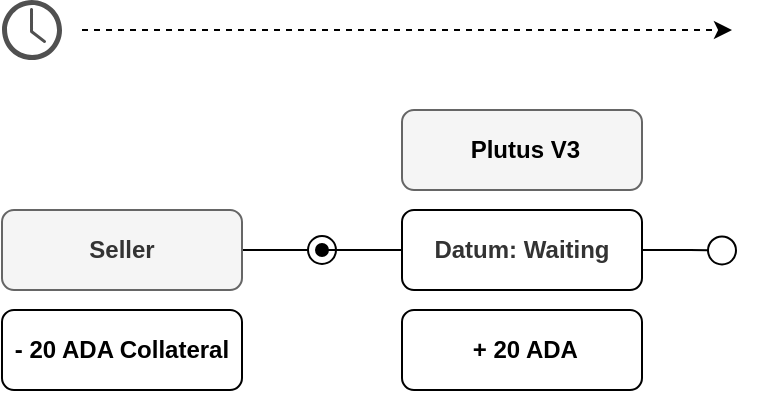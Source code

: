 <mxfile version="24.8.6">
  <diagram name="Página-1" id="xfp4CT7QemaBQYsnA7hu">
    <mxGraphModel dx="1433" dy="819" grid="1" gridSize="10" guides="1" tooltips="1" connect="1" arrows="1" fold="1" page="1" pageScale="1" pageWidth="827" pageHeight="1169" math="0" shadow="0">
      <root>
        <mxCell id="0" />
        <mxCell id="1" parent="0" />
        <mxCell id="7Lh0Hz3y1n6FYCdU4KUs-1" value="&lt;b&gt;&amp;nbsp;&lt;/b&gt;&lt;b style=&quot;color: rgb(0, 0, 0);&quot;&gt;Plutus V3&lt;/b&gt;" style="rounded=1;whiteSpace=wrap;html=1;fillColor=#f5f5f5;fontColor=#333333;strokeColor=#666666;" parent="1" vertex="1">
          <mxGeometry x="280" y="180" width="120" height="40" as="geometry" />
        </mxCell>
        <mxCell id="7Lh0Hz3y1n6FYCdU4KUs-13" style="edgeStyle=orthogonalEdgeStyle;rounded=0;orthogonalLoop=1;jettySize=auto;html=1;exitX=1;exitY=0.5;exitDx=0;exitDy=0;endArrow=circle;endFill=0;" parent="1" source="7Lh0Hz3y1n6FYCdU4KUs-4" edge="1">
          <mxGeometry relative="1" as="geometry">
            <mxPoint x="248" y="250" as="targetPoint" />
            <mxPoint x="203" y="250" as="sourcePoint" />
          </mxGeometry>
        </mxCell>
        <mxCell id="7Lh0Hz3y1n6FYCdU4KUs-4" value="&lt;b&gt;Seller&lt;/b&gt;" style="rounded=1;whiteSpace=wrap;html=1;fillColor=#f5f5f5;fontColor=#333333;strokeColor=#666666;" parent="1" vertex="1">
          <mxGeometry x="80" y="230" width="120" height="40" as="geometry" />
        </mxCell>
        <mxCell id="7Lh0Hz3y1n6FYCdU4KUs-9" style="edgeStyle=orthogonalEdgeStyle;rounded=0;orthogonalLoop=1;jettySize=auto;html=1;exitX=0;exitY=0.5;exitDx=0;exitDy=0;startArrow=none;startFill=0;endArrow=oval;endFill=1;" parent="1" source="7Lh0Hz3y1n6FYCdU4KUs-6" edge="1">
          <mxGeometry relative="1" as="geometry">
            <mxPoint x="240" y="250" as="targetPoint" />
          </mxGeometry>
        </mxCell>
        <mxCell id="7Lh0Hz3y1n6FYCdU4KUs-14" style="edgeStyle=orthogonalEdgeStyle;rounded=0;orthogonalLoop=1;jettySize=auto;html=1;exitX=1;exitY=0.5;exitDx=0;exitDy=0;endArrow=circle;endFill=0;" parent="1" source="7Lh0Hz3y1n6FYCdU4KUs-6" edge="1">
          <mxGeometry relative="1" as="geometry">
            <mxPoint x="448" y="250.333" as="targetPoint" />
            <mxPoint x="403" y="250.32" as="sourcePoint" />
          </mxGeometry>
        </mxCell>
        <mxCell id="7Lh0Hz3y1n6FYCdU4KUs-6" value="&lt;b style=&quot;color: rgb(51, 51, 51);&quot;&gt;Datum: Waiting&lt;/b&gt;" style="rounded=1;whiteSpace=wrap;html=1;" parent="1" vertex="1">
          <mxGeometry x="280" y="230" width="120" height="40" as="geometry" />
        </mxCell>
        <mxCell id="7Lh0Hz3y1n6FYCdU4KUs-11" value="&lt;b&gt;- 20 ADA Collateral&lt;/b&gt;" style="rounded=1;whiteSpace=wrap;html=1;" parent="1" vertex="1">
          <mxGeometry x="80" y="280" width="120" height="40" as="geometry" />
        </mxCell>
        <mxCell id="7Lh0Hz3y1n6FYCdU4KUs-12" value="&lt;b&gt;&amp;nbsp;+ 20 ADA&lt;/b&gt;" style="rounded=1;whiteSpace=wrap;html=1;" parent="1" vertex="1">
          <mxGeometry x="280" y="280" width="120" height="40" as="geometry" />
        </mxCell>
        <mxCell id="7Lh0Hz3y1n6FYCdU4KUs-15" value="" style="sketch=0;pointerEvents=1;shadow=0;dashed=0;html=1;strokeColor=none;fillColor=#505050;labelPosition=center;verticalLabelPosition=bottom;verticalAlign=top;outlineConnect=0;align=center;shape=mxgraph.office.concepts.clock;" parent="1" vertex="1">
          <mxGeometry x="80" y="125" width="30" height="30" as="geometry" />
        </mxCell>
        <mxCell id="7Lh0Hz3y1n6FYCdU4KUs-16" value="" style="endArrow=classic;html=1;rounded=0;dashed=1;" parent="1" edge="1">
          <mxGeometry width="50" height="50" relative="1" as="geometry">
            <mxPoint x="120" y="140" as="sourcePoint" />
            <mxPoint x="445" y="140" as="targetPoint" />
          </mxGeometry>
        </mxCell>
      </root>
    </mxGraphModel>
  </diagram>
</mxfile>
